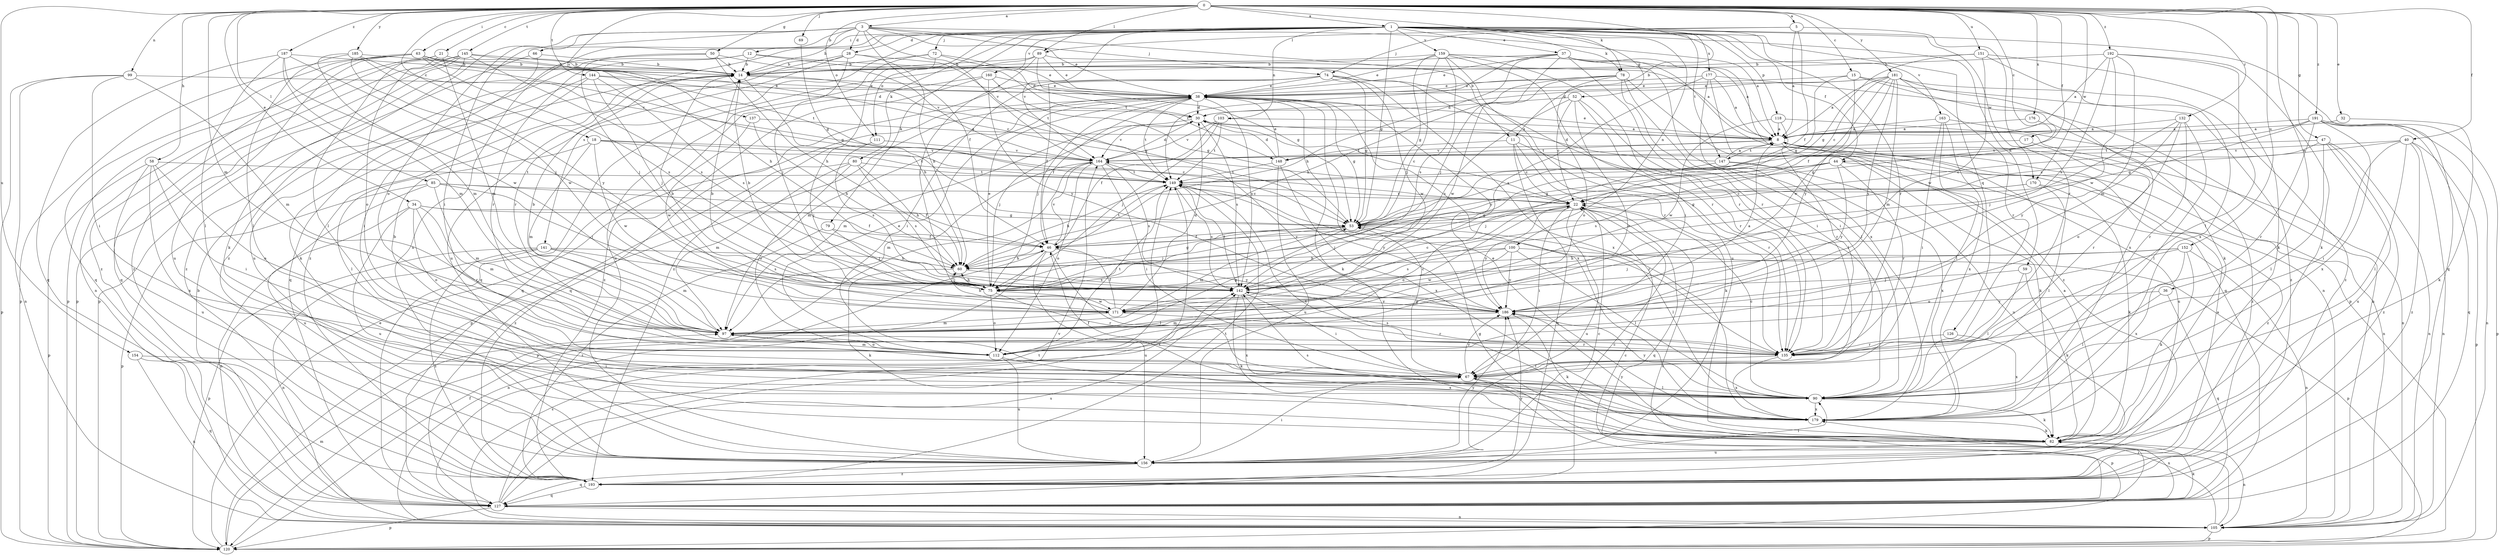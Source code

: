 strict digraph  {
0;
1;
3;
5;
8;
11;
12;
14;
15;
17;
18;
21;
22;
28;
30;
32;
34;
36;
37;
38;
40;
44;
46;
47;
50;
52;
53;
58;
59;
60;
63;
66;
67;
69;
72;
74;
75;
78;
79;
80;
82;
85;
89;
90;
97;
99;
100;
103;
105;
111;
112;
118;
120;
126;
127;
132;
135;
137;
141;
142;
144;
145;
147;
148;
149;
151;
152;
154;
156;
159;
160;
163;
164;
170;
171;
176;
177;
179;
181;
185;
186;
187;
191;
192;
193;
0 -> 1  [label=a];
0 -> 3  [label=a];
0 -> 5  [label=a];
0 -> 11  [label=b];
0 -> 15  [label=c];
0 -> 17  [label=c];
0 -> 18  [label=c];
0 -> 21  [label=c];
0 -> 32  [label=e];
0 -> 34  [label=e];
0 -> 36  [label=e];
0 -> 40  [label=f];
0 -> 44  [label=f];
0 -> 47  [label=g];
0 -> 50  [label=g];
0 -> 58  [label=h];
0 -> 63  [label=i];
0 -> 69  [label=j];
0 -> 78  [label=k];
0 -> 85  [label=l];
0 -> 89  [label=l];
0 -> 97  [label=m];
0 -> 99  [label=n];
0 -> 111  [label=o];
0 -> 132  [label=r];
0 -> 137  [label=s];
0 -> 144  [label=t];
0 -> 145  [label=t];
0 -> 151  [label=u];
0 -> 152  [label=u];
0 -> 154  [label=u];
0 -> 170  [label=w];
0 -> 176  [label=x];
0 -> 181  [label=y];
0 -> 185  [label=y];
0 -> 187  [label=z];
0 -> 191  [label=z];
0 -> 192  [label=z];
1 -> 28  [label=d];
1 -> 37  [label=e];
1 -> 44  [label=f];
1 -> 52  [label=g];
1 -> 53  [label=g];
1 -> 59  [label=h];
1 -> 66  [label=i];
1 -> 72  [label=j];
1 -> 78  [label=k];
1 -> 79  [label=k];
1 -> 80  [label=k];
1 -> 100  [label=n];
1 -> 103  [label=n];
1 -> 111  [label=o];
1 -> 118  [label=p];
1 -> 126  [label=q];
1 -> 127  [label=q];
1 -> 135  [label=r];
1 -> 141  [label=s];
1 -> 147  [label=t];
1 -> 156  [label=u];
1 -> 159  [label=v];
1 -> 160  [label=v];
1 -> 163  [label=v];
1 -> 164  [label=v];
1 -> 170  [label=w];
1 -> 177  [label=x];
1 -> 193  [label=z];
3 -> 8  [label=a];
3 -> 11  [label=b];
3 -> 12  [label=b];
3 -> 14  [label=b];
3 -> 28  [label=d];
3 -> 38  [label=e];
3 -> 46  [label=f];
3 -> 67  [label=i];
3 -> 74  [label=j];
3 -> 112  [label=o];
3 -> 164  [label=v];
3 -> 193  [label=z];
5 -> 8  [label=a];
5 -> 46  [label=f];
5 -> 74  [label=j];
5 -> 89  [label=l];
5 -> 135  [label=r];
8 -> 38  [label=e];
8 -> 82  [label=k];
8 -> 105  [label=n];
8 -> 147  [label=t];
8 -> 148  [label=t];
8 -> 156  [label=u];
8 -> 164  [label=v];
11 -> 22  [label=c];
11 -> 82  [label=k];
11 -> 127  [label=q];
11 -> 135  [label=r];
11 -> 148  [label=t];
12 -> 14  [label=b];
12 -> 30  [label=d];
12 -> 135  [label=r];
12 -> 148  [label=t];
12 -> 156  [label=u];
14 -> 38  [label=e];
14 -> 53  [label=g];
14 -> 60  [label=h];
15 -> 38  [label=e];
15 -> 53  [label=g];
15 -> 82  [label=k];
15 -> 186  [label=y];
15 -> 193  [label=z];
17 -> 135  [label=r];
17 -> 164  [label=v];
18 -> 22  [label=c];
18 -> 90  [label=l];
18 -> 97  [label=m];
18 -> 149  [label=t];
18 -> 164  [label=v];
18 -> 171  [label=w];
21 -> 14  [label=b];
21 -> 90  [label=l];
21 -> 97  [label=m];
21 -> 112  [label=o];
21 -> 120  [label=p];
22 -> 53  [label=g];
22 -> 67  [label=i];
22 -> 75  [label=j];
22 -> 112  [label=o];
22 -> 127  [label=q];
22 -> 156  [label=u];
22 -> 186  [label=y];
28 -> 14  [label=b];
28 -> 60  [label=h];
28 -> 75  [label=j];
28 -> 135  [label=r];
28 -> 149  [label=t];
28 -> 156  [label=u];
30 -> 8  [label=a];
30 -> 22  [label=c];
30 -> 75  [label=j];
30 -> 97  [label=m];
30 -> 142  [label=s];
30 -> 164  [label=v];
32 -> 8  [label=a];
32 -> 82  [label=k];
34 -> 46  [label=f];
34 -> 53  [label=g];
34 -> 97  [label=m];
34 -> 105  [label=n];
34 -> 112  [label=o];
34 -> 135  [label=r];
34 -> 156  [label=u];
36 -> 90  [label=l];
36 -> 127  [label=q];
36 -> 186  [label=y];
37 -> 14  [label=b];
37 -> 38  [label=e];
37 -> 60  [label=h];
37 -> 75  [label=j];
37 -> 105  [label=n];
37 -> 120  [label=p];
37 -> 135  [label=r];
37 -> 149  [label=t];
37 -> 179  [label=x];
38 -> 30  [label=d];
38 -> 46  [label=f];
38 -> 53  [label=g];
38 -> 75  [label=j];
38 -> 82  [label=k];
38 -> 97  [label=m];
38 -> 120  [label=p];
38 -> 142  [label=s];
38 -> 149  [label=t];
38 -> 179  [label=x];
38 -> 186  [label=y];
40 -> 22  [label=c];
40 -> 67  [label=i];
40 -> 90  [label=l];
40 -> 105  [label=n];
40 -> 120  [label=p];
40 -> 164  [label=v];
40 -> 193  [label=z];
44 -> 53  [label=g];
44 -> 135  [label=r];
44 -> 142  [label=s];
44 -> 149  [label=t];
44 -> 186  [label=y];
44 -> 193  [label=z];
46 -> 60  [label=h];
46 -> 90  [label=l];
46 -> 105  [label=n];
46 -> 149  [label=t];
46 -> 156  [label=u];
46 -> 164  [label=v];
46 -> 186  [label=y];
47 -> 22  [label=c];
47 -> 90  [label=l];
47 -> 105  [label=n];
47 -> 156  [label=u];
47 -> 164  [label=v];
47 -> 193  [label=z];
50 -> 14  [label=b];
50 -> 60  [label=h];
50 -> 75  [label=j];
50 -> 164  [label=v];
50 -> 193  [label=z];
52 -> 22  [label=c];
52 -> 30  [label=d];
52 -> 90  [label=l];
52 -> 112  [label=o];
52 -> 135  [label=r];
52 -> 142  [label=s];
53 -> 46  [label=f];
53 -> 75  [label=j];
53 -> 90  [label=l];
53 -> 97  [label=m];
58 -> 67  [label=i];
58 -> 112  [label=o];
58 -> 120  [label=p];
58 -> 149  [label=t];
58 -> 156  [label=u];
58 -> 179  [label=x];
59 -> 75  [label=j];
59 -> 82  [label=k];
59 -> 90  [label=l];
60 -> 53  [label=g];
60 -> 75  [label=j];
60 -> 82  [label=k];
60 -> 142  [label=s];
63 -> 14  [label=b];
63 -> 22  [label=c];
63 -> 53  [label=g];
63 -> 120  [label=p];
63 -> 127  [label=q];
63 -> 142  [label=s];
63 -> 149  [label=t];
63 -> 156  [label=u];
63 -> 193  [label=z];
66 -> 14  [label=b];
66 -> 120  [label=p];
66 -> 127  [label=q];
67 -> 53  [label=g];
67 -> 90  [label=l];
67 -> 120  [label=p];
67 -> 186  [label=y];
69 -> 53  [label=g];
72 -> 14  [label=b];
72 -> 38  [label=e];
72 -> 135  [label=r];
72 -> 156  [label=u];
72 -> 193  [label=z];
74 -> 38  [label=e];
74 -> 46  [label=f];
74 -> 53  [label=g];
74 -> 67  [label=i];
74 -> 127  [label=q];
74 -> 135  [label=r];
74 -> 171  [label=w];
74 -> 179  [label=x];
75 -> 14  [label=b];
75 -> 38  [label=e];
75 -> 60  [label=h];
75 -> 112  [label=o];
75 -> 135  [label=r];
75 -> 171  [label=w];
78 -> 38  [label=e];
78 -> 60  [label=h];
78 -> 67  [label=i];
78 -> 90  [label=l];
78 -> 112  [label=o];
78 -> 171  [label=w];
78 -> 193  [label=z];
79 -> 46  [label=f];
79 -> 75  [label=j];
79 -> 193  [label=z];
80 -> 60  [label=h];
80 -> 97  [label=m];
80 -> 112  [label=o];
80 -> 142  [label=s];
80 -> 149  [label=t];
80 -> 193  [label=z];
82 -> 8  [label=a];
82 -> 53  [label=g];
82 -> 105  [label=n];
82 -> 156  [label=u];
82 -> 186  [label=y];
85 -> 22  [label=c];
85 -> 46  [label=f];
85 -> 75  [label=j];
85 -> 97  [label=m];
85 -> 120  [label=p];
85 -> 156  [label=u];
89 -> 8  [label=a];
89 -> 14  [label=b];
89 -> 38  [label=e];
89 -> 53  [label=g];
89 -> 75  [label=j];
89 -> 127  [label=q];
90 -> 14  [label=b];
90 -> 22  [label=c];
90 -> 46  [label=f];
90 -> 82  [label=k];
90 -> 179  [label=x];
90 -> 186  [label=y];
97 -> 14  [label=b];
97 -> 22  [label=c];
97 -> 53  [label=g];
97 -> 112  [label=o];
97 -> 135  [label=r];
99 -> 38  [label=e];
99 -> 67  [label=i];
99 -> 97  [label=m];
99 -> 105  [label=n];
99 -> 120  [label=p];
100 -> 60  [label=h];
100 -> 90  [label=l];
100 -> 120  [label=p];
100 -> 142  [label=s];
100 -> 171  [label=w];
100 -> 186  [label=y];
103 -> 8  [label=a];
103 -> 46  [label=f];
103 -> 75  [label=j];
103 -> 149  [label=t];
103 -> 164  [label=v];
105 -> 22  [label=c];
105 -> 67  [label=i];
105 -> 120  [label=p];
105 -> 142  [label=s];
105 -> 149  [label=t];
111 -> 75  [label=j];
111 -> 142  [label=s];
111 -> 164  [label=v];
112 -> 38  [label=e];
112 -> 97  [label=m];
112 -> 149  [label=t];
112 -> 156  [label=u];
112 -> 179  [label=x];
118 -> 8  [label=a];
118 -> 105  [label=n];
118 -> 135  [label=r];
118 -> 171  [label=w];
120 -> 38  [label=e];
120 -> 46  [label=f];
120 -> 97  [label=m];
126 -> 135  [label=r];
126 -> 179  [label=x];
127 -> 14  [label=b];
127 -> 22  [label=c];
127 -> 82  [label=k];
127 -> 105  [label=n];
127 -> 120  [label=p];
127 -> 142  [label=s];
127 -> 149  [label=t];
127 -> 164  [label=v];
127 -> 179  [label=x];
132 -> 8  [label=a];
132 -> 75  [label=j];
132 -> 90  [label=l];
132 -> 112  [label=o];
132 -> 135  [label=r];
132 -> 186  [label=y];
135 -> 67  [label=i];
135 -> 142  [label=s];
135 -> 179  [label=x];
137 -> 8  [label=a];
137 -> 60  [label=h];
137 -> 171  [label=w];
141 -> 60  [label=h];
141 -> 97  [label=m];
141 -> 105  [label=n];
141 -> 120  [label=p];
141 -> 142  [label=s];
141 -> 193  [label=z];
142 -> 22  [label=c];
142 -> 67  [label=i];
142 -> 82  [label=k];
142 -> 149  [label=t];
142 -> 179  [label=x];
142 -> 186  [label=y];
144 -> 30  [label=d];
144 -> 38  [label=e];
144 -> 67  [label=i];
144 -> 75  [label=j];
144 -> 82  [label=k];
144 -> 142  [label=s];
145 -> 14  [label=b];
145 -> 60  [label=h];
145 -> 82  [label=k];
145 -> 105  [label=n];
145 -> 120  [label=p];
145 -> 127  [label=q];
145 -> 142  [label=s];
145 -> 193  [label=z];
147 -> 8  [label=a];
147 -> 30  [label=d];
147 -> 75  [label=j];
147 -> 156  [label=u];
147 -> 179  [label=x];
148 -> 30  [label=d];
148 -> 38  [label=e];
148 -> 149  [label=t];
148 -> 156  [label=u];
148 -> 179  [label=x];
149 -> 22  [label=c];
149 -> 60  [label=h];
149 -> 135  [label=r];
149 -> 142  [label=s];
149 -> 186  [label=y];
151 -> 14  [label=b];
151 -> 53  [label=g];
151 -> 82  [label=k];
151 -> 171  [label=w];
151 -> 179  [label=x];
152 -> 60  [label=h];
152 -> 75  [label=j];
152 -> 82  [label=k];
152 -> 105  [label=n];
152 -> 112  [label=o];
152 -> 179  [label=x];
154 -> 67  [label=i];
154 -> 105  [label=n];
154 -> 127  [label=q];
156 -> 22  [label=c];
156 -> 67  [label=i];
156 -> 90  [label=l];
156 -> 127  [label=q];
156 -> 186  [label=y];
156 -> 193  [label=z];
159 -> 8  [label=a];
159 -> 14  [label=b];
159 -> 38  [label=e];
159 -> 53  [label=g];
159 -> 67  [label=i];
159 -> 75  [label=j];
159 -> 135  [label=r];
159 -> 142  [label=s];
159 -> 156  [label=u];
160 -> 38  [label=e];
160 -> 53  [label=g];
160 -> 127  [label=q];
160 -> 186  [label=y];
160 -> 193  [label=z];
163 -> 8  [label=a];
163 -> 67  [label=i];
163 -> 90  [label=l];
163 -> 179  [label=x];
163 -> 193  [label=z];
164 -> 30  [label=d];
164 -> 67  [label=i];
164 -> 97  [label=m];
164 -> 112  [label=o];
164 -> 120  [label=p];
164 -> 142  [label=s];
164 -> 149  [label=t];
170 -> 22  [label=c];
170 -> 53  [label=g];
170 -> 82  [label=k];
170 -> 90  [label=l];
171 -> 14  [label=b];
171 -> 30  [label=d];
171 -> 46  [label=f];
171 -> 60  [label=h];
171 -> 97  [label=m];
171 -> 135  [label=r];
176 -> 8  [label=a];
176 -> 53  [label=g];
177 -> 8  [label=a];
177 -> 38  [label=e];
177 -> 67  [label=i];
177 -> 105  [label=n];
177 -> 127  [label=q];
177 -> 142  [label=s];
179 -> 38  [label=e];
179 -> 82  [label=k];
179 -> 142  [label=s];
179 -> 149  [label=t];
181 -> 8  [label=a];
181 -> 22  [label=c];
181 -> 30  [label=d];
181 -> 38  [label=e];
181 -> 46  [label=f];
181 -> 97  [label=m];
181 -> 135  [label=r];
181 -> 171  [label=w];
181 -> 179  [label=x];
181 -> 186  [label=y];
181 -> 193  [label=z];
185 -> 14  [label=b];
185 -> 90  [label=l];
185 -> 97  [label=m];
185 -> 164  [label=v];
185 -> 171  [label=w];
185 -> 186  [label=y];
186 -> 8  [label=a];
186 -> 14  [label=b];
186 -> 82  [label=k];
186 -> 97  [label=m];
186 -> 164  [label=v];
187 -> 14  [label=b];
187 -> 75  [label=j];
187 -> 90  [label=l];
187 -> 97  [label=m];
187 -> 127  [label=q];
187 -> 171  [label=w];
191 -> 8  [label=a];
191 -> 53  [label=g];
191 -> 105  [label=n];
191 -> 120  [label=p];
191 -> 127  [label=q];
191 -> 135  [label=r];
191 -> 149  [label=t];
191 -> 179  [label=x];
192 -> 8  [label=a];
192 -> 14  [label=b];
192 -> 82  [label=k];
192 -> 90  [label=l];
192 -> 97  [label=m];
192 -> 142  [label=s];
192 -> 171  [label=w];
193 -> 8  [label=a];
193 -> 22  [label=c];
193 -> 127  [label=q];
193 -> 149  [label=t];
193 -> 186  [label=y];
}
